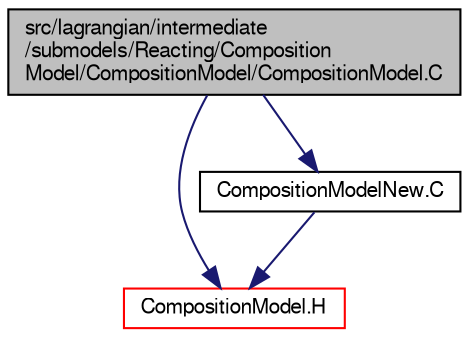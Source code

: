 digraph "src/lagrangian/intermediate/submodels/Reacting/CompositionModel/CompositionModel/CompositionModel.C"
{
  bgcolor="transparent";
  edge [fontname="FreeSans",fontsize="10",labelfontname="FreeSans",labelfontsize="10"];
  node [fontname="FreeSans",fontsize="10",shape=record];
  Node0 [label="src/lagrangian/intermediate\l/submodels/Reacting/Composition\lModel/CompositionModel/CompositionModel.C",height=0.2,width=0.4,color="black", fillcolor="grey75", style="filled", fontcolor="black"];
  Node0 -> Node1 [color="midnightblue",fontsize="10",style="solid",fontname="FreeSans"];
  Node1 [label="CompositionModel.H",height=0.2,width=0.4,color="red",URL="$a06167.html"];
  Node0 -> Node322 [color="midnightblue",fontsize="10",style="solid",fontname="FreeSans"];
  Node322 [label="CompositionModelNew.C",height=0.2,width=0.4,color="black",URL="$a06170.html"];
  Node322 -> Node1 [color="midnightblue",fontsize="10",style="solid",fontname="FreeSans"];
}
